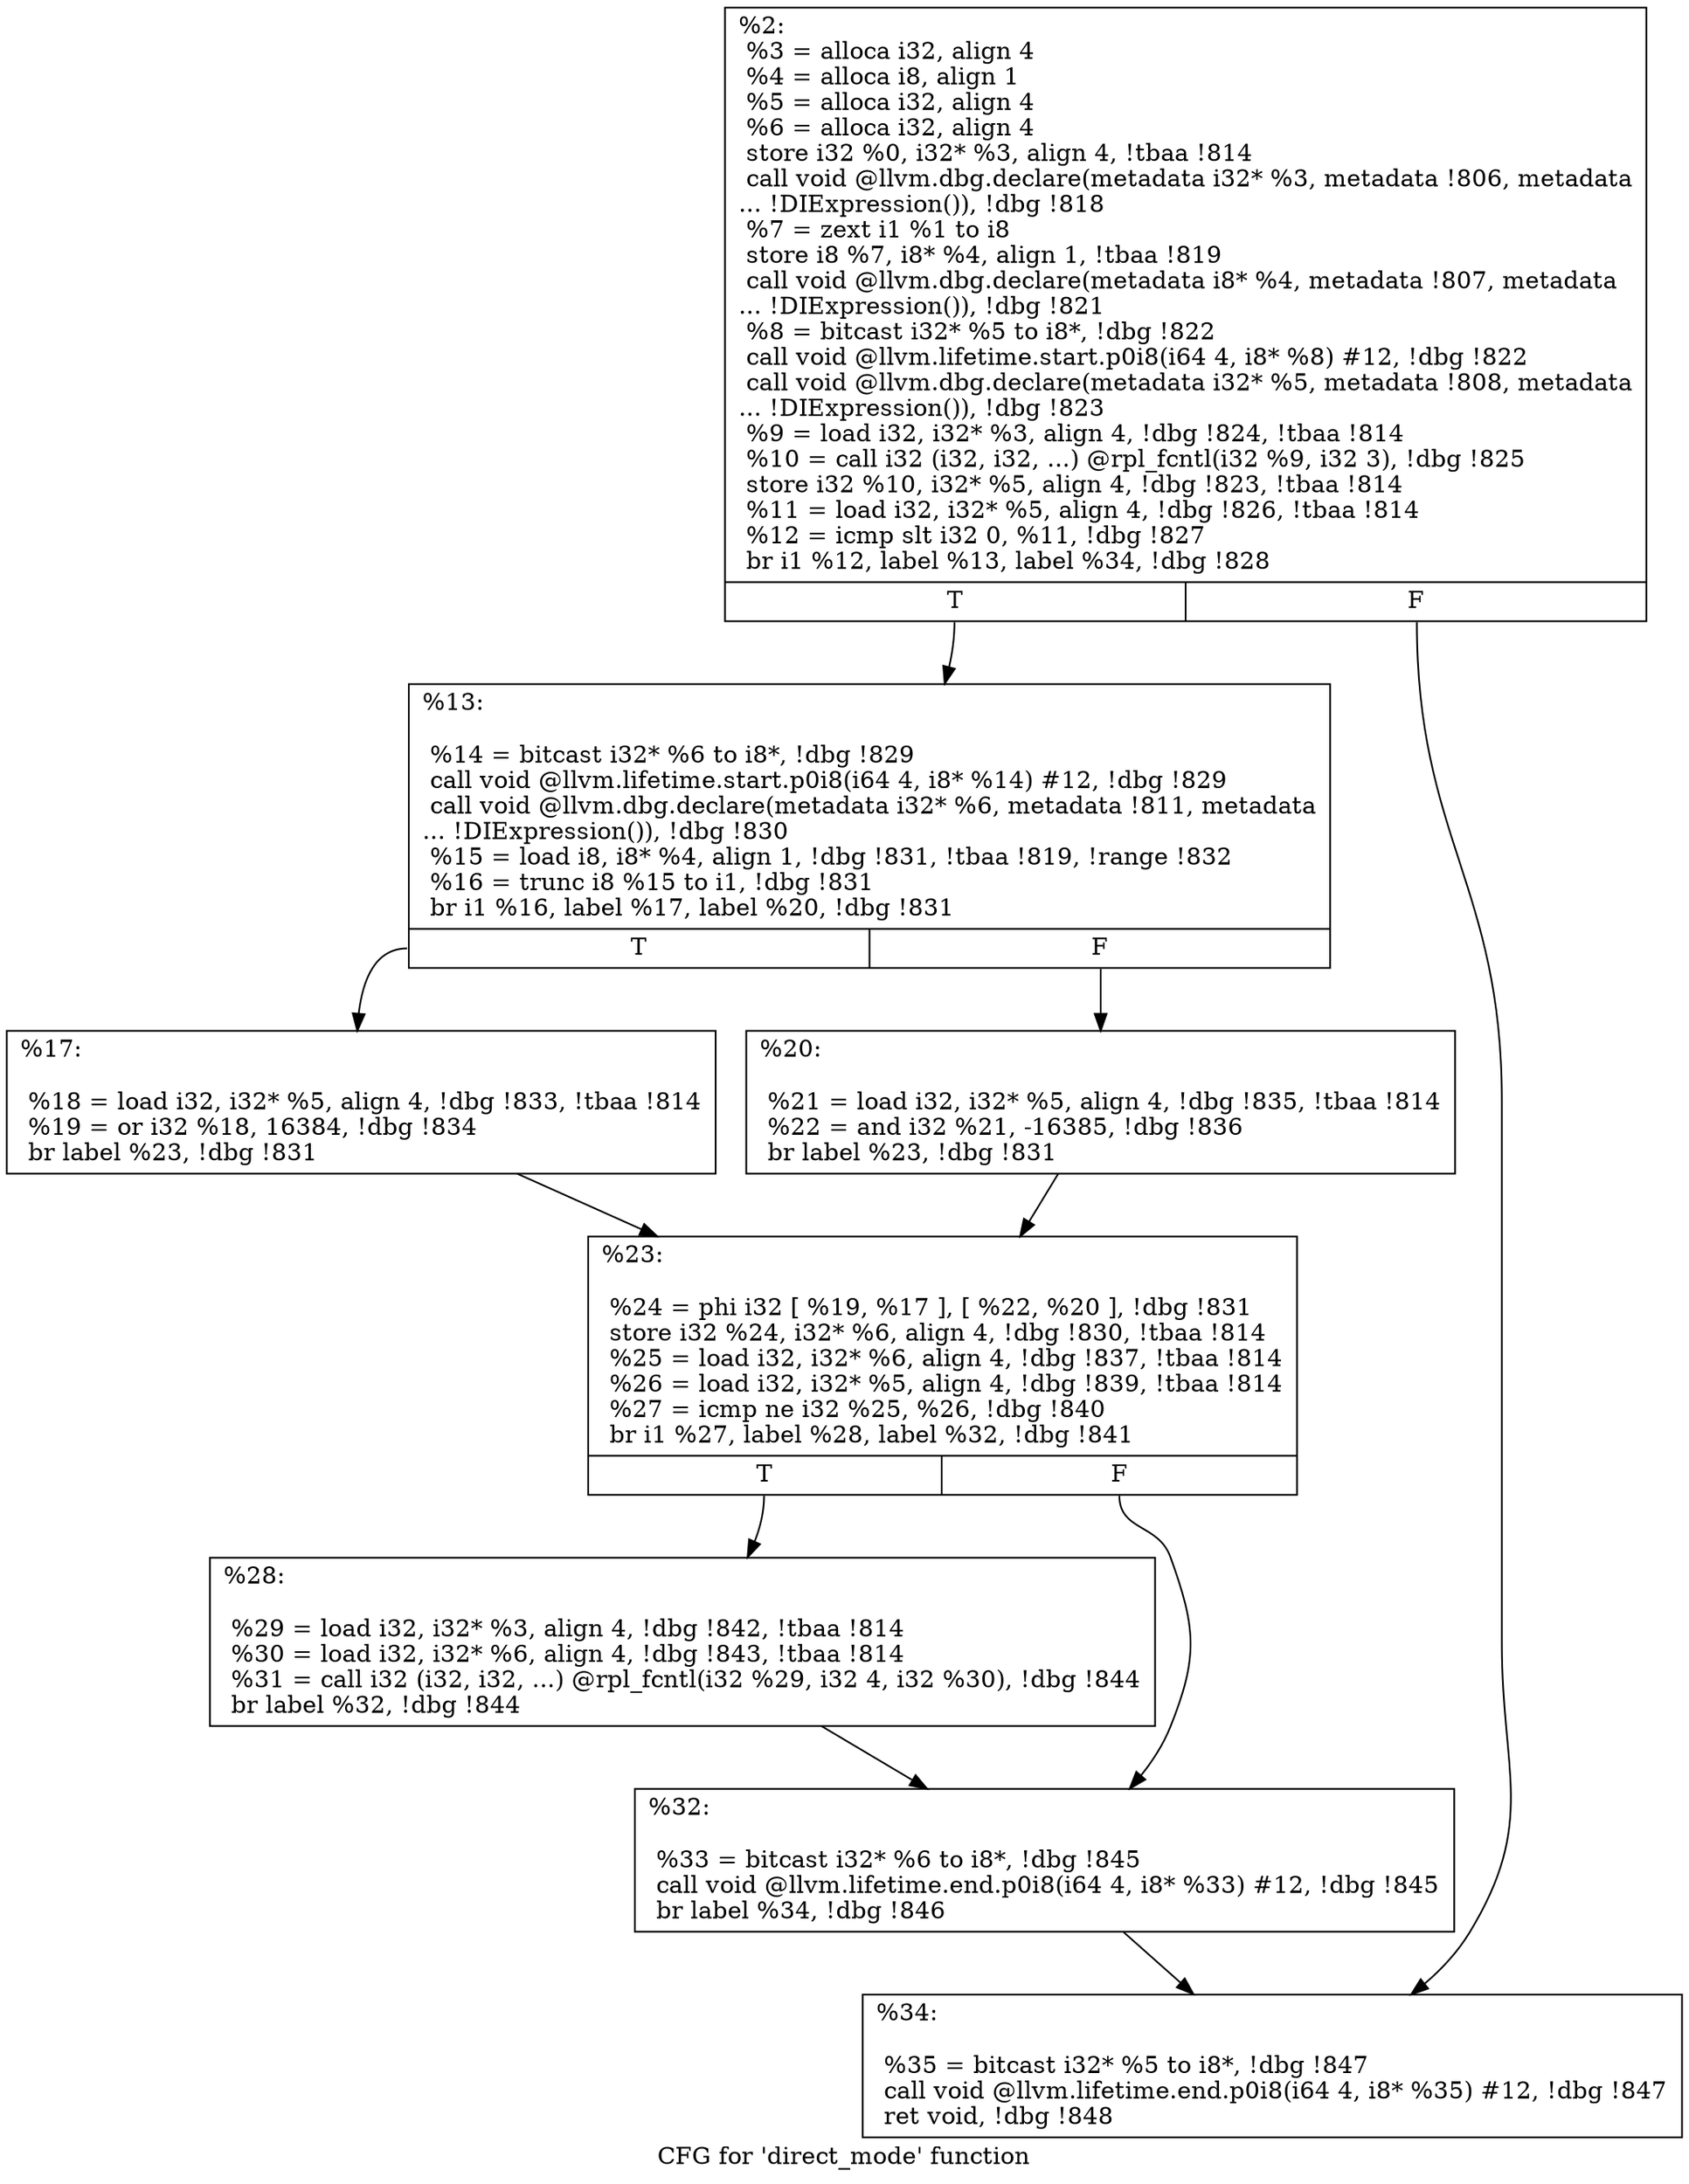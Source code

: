 digraph "CFG for 'direct_mode' function" {
	label="CFG for 'direct_mode' function";

	Node0x12afb60 [shape=record,label="{%2:\l  %3 = alloca i32, align 4\l  %4 = alloca i8, align 1\l  %5 = alloca i32, align 4\l  %6 = alloca i32, align 4\l  store i32 %0, i32* %3, align 4, !tbaa !814\l  call void @llvm.dbg.declare(metadata i32* %3, metadata !806, metadata\l... !DIExpression()), !dbg !818\l  %7 = zext i1 %1 to i8\l  store i8 %7, i8* %4, align 1, !tbaa !819\l  call void @llvm.dbg.declare(metadata i8* %4, metadata !807, metadata\l... !DIExpression()), !dbg !821\l  %8 = bitcast i32* %5 to i8*, !dbg !822\l  call void @llvm.lifetime.start.p0i8(i64 4, i8* %8) #12, !dbg !822\l  call void @llvm.dbg.declare(metadata i32* %5, metadata !808, metadata\l... !DIExpression()), !dbg !823\l  %9 = load i32, i32* %3, align 4, !dbg !824, !tbaa !814\l  %10 = call i32 (i32, i32, ...) @rpl_fcntl(i32 %9, i32 3), !dbg !825\l  store i32 %10, i32* %5, align 4, !dbg !823, !tbaa !814\l  %11 = load i32, i32* %5, align 4, !dbg !826, !tbaa !814\l  %12 = icmp slt i32 0, %11, !dbg !827\l  br i1 %12, label %13, label %34, !dbg !828\l|{<s0>T|<s1>F}}"];
	Node0x12afb60:s0 -> Node0x13234e0;
	Node0x12afb60:s1 -> Node0x13236c0;
	Node0x13234e0 [shape=record,label="{%13:\l\l  %14 = bitcast i32* %6 to i8*, !dbg !829\l  call void @llvm.lifetime.start.p0i8(i64 4, i8* %14) #12, !dbg !829\l  call void @llvm.dbg.declare(metadata i32* %6, metadata !811, metadata\l... !DIExpression()), !dbg !830\l  %15 = load i8, i8* %4, align 1, !dbg !831, !tbaa !819, !range !832\l  %16 = trunc i8 %15 to i1, !dbg !831\l  br i1 %16, label %17, label %20, !dbg !831\l|{<s0>T|<s1>F}}"];
	Node0x13234e0:s0 -> Node0x1323530;
	Node0x13234e0:s1 -> Node0x1323580;
	Node0x1323530 [shape=record,label="{%17:\l\l  %18 = load i32, i32* %5, align 4, !dbg !833, !tbaa !814\l  %19 = or i32 %18, 16384, !dbg !834\l  br label %23, !dbg !831\l}"];
	Node0x1323530 -> Node0x13235d0;
	Node0x1323580 [shape=record,label="{%20:\l\l  %21 = load i32, i32* %5, align 4, !dbg !835, !tbaa !814\l  %22 = and i32 %21, -16385, !dbg !836\l  br label %23, !dbg !831\l}"];
	Node0x1323580 -> Node0x13235d0;
	Node0x13235d0 [shape=record,label="{%23:\l\l  %24 = phi i32 [ %19, %17 ], [ %22, %20 ], !dbg !831\l  store i32 %24, i32* %6, align 4, !dbg !830, !tbaa !814\l  %25 = load i32, i32* %6, align 4, !dbg !837, !tbaa !814\l  %26 = load i32, i32* %5, align 4, !dbg !839, !tbaa !814\l  %27 = icmp ne i32 %25, %26, !dbg !840\l  br i1 %27, label %28, label %32, !dbg !841\l|{<s0>T|<s1>F}}"];
	Node0x13235d0:s0 -> Node0x1323620;
	Node0x13235d0:s1 -> Node0x1323670;
	Node0x1323620 [shape=record,label="{%28:\l\l  %29 = load i32, i32* %3, align 4, !dbg !842, !tbaa !814\l  %30 = load i32, i32* %6, align 4, !dbg !843, !tbaa !814\l  %31 = call i32 (i32, i32, ...) @rpl_fcntl(i32 %29, i32 4, i32 %30), !dbg !844\l  br label %32, !dbg !844\l}"];
	Node0x1323620 -> Node0x1323670;
	Node0x1323670 [shape=record,label="{%32:\l\l  %33 = bitcast i32* %6 to i8*, !dbg !845\l  call void @llvm.lifetime.end.p0i8(i64 4, i8* %33) #12, !dbg !845\l  br label %34, !dbg !846\l}"];
	Node0x1323670 -> Node0x13236c0;
	Node0x13236c0 [shape=record,label="{%34:\l\l  %35 = bitcast i32* %5 to i8*, !dbg !847\l  call void @llvm.lifetime.end.p0i8(i64 4, i8* %35) #12, !dbg !847\l  ret void, !dbg !848\l}"];
}
